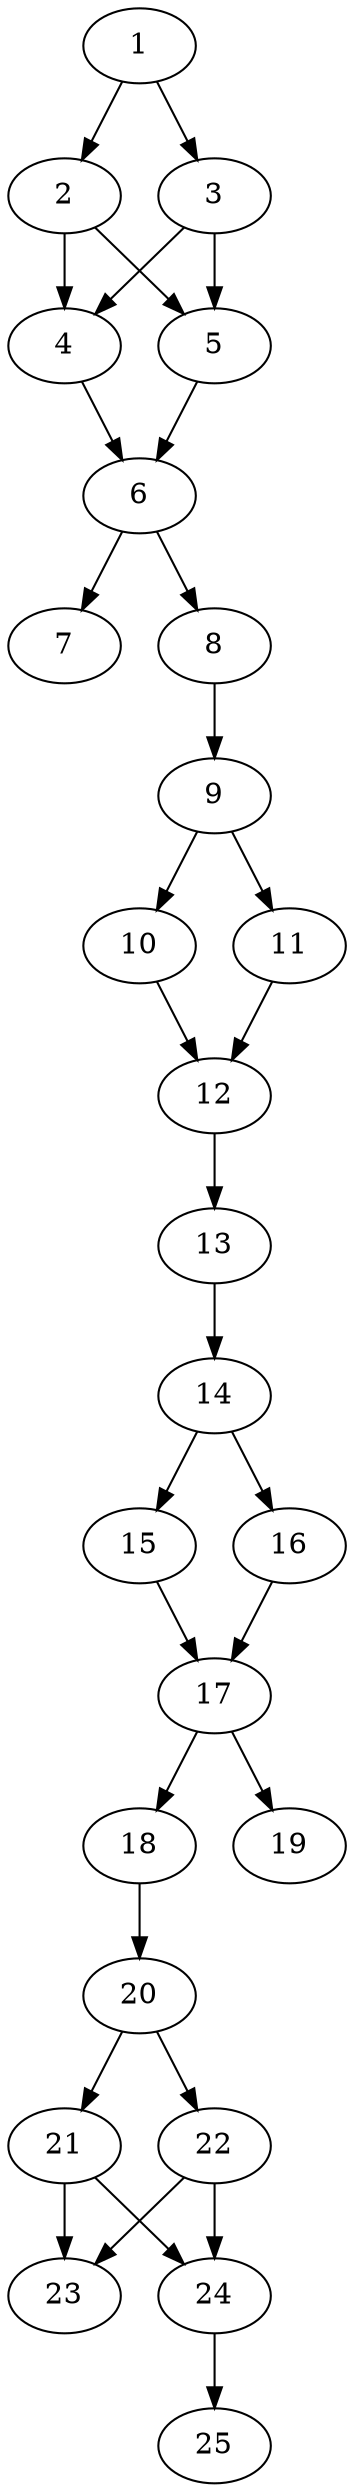 // DAG automatically generated by daggen at Thu Oct  3 14:00:40 2019
// ./daggen --dot -n 25 --ccr 0.5 --fat 0.3 --regular 0.7 --density 0.7 --mindata 5242880 --maxdata 52428800 
digraph G {
  1 [size="100509696", alpha="0.06", expect_size="50254848"] 
  1 -> 2 [size ="50254848"]
  1 -> 3 [size ="50254848"]
  2 [size="69808128", alpha="0.04", expect_size="34904064"] 
  2 -> 4 [size ="34904064"]
  2 -> 5 [size ="34904064"]
  3 [size="59426816", alpha="0.06", expect_size="29713408"] 
  3 -> 4 [size ="29713408"]
  3 -> 5 [size ="29713408"]
  4 [size="45506560", alpha="0.00", expect_size="22753280"] 
  4 -> 6 [size ="22753280"]
  5 [size="79243264", alpha="0.07", expect_size="39621632"] 
  5 -> 6 [size ="39621632"]
  6 [size="36624384", alpha="0.16", expect_size="18312192"] 
  6 -> 7 [size ="18312192"]
  6 -> 8 [size ="18312192"]
  7 [size="19036160", alpha="0.06", expect_size="9518080"] 
  8 [size="22831104", alpha="0.09", expect_size="11415552"] 
  8 -> 9 [size ="11415552"]
  9 [size="74930176", alpha="0.01", expect_size="37465088"] 
  9 -> 10 [size ="37465088"]
  9 -> 11 [size ="37465088"]
  10 [size="82100224", alpha="0.15", expect_size="41050112"] 
  10 -> 12 [size ="41050112"]
  11 [size="16738304", alpha="0.15", expect_size="8369152"] 
  11 -> 12 [size ="8369152"]
  12 [size="43175936", alpha="0.01", expect_size="21587968"] 
  12 -> 13 [size ="21587968"]
  13 [size="62945280", alpha="0.00", expect_size="31472640"] 
  13 -> 14 [size ="31472640"]
  14 [size="90710016", alpha="0.13", expect_size="45355008"] 
  14 -> 15 [size ="45355008"]
  14 -> 16 [size ="45355008"]
  15 [size="91906048", alpha="0.03", expect_size="45953024"] 
  15 -> 17 [size ="45953024"]
  16 [size="32272384", alpha="0.12", expect_size="16136192"] 
  16 -> 17 [size ="16136192"]
  17 [size="11098112", alpha="0.05", expect_size="5549056"] 
  17 -> 18 [size ="5549056"]
  17 -> 19 [size ="5549056"]
  18 [size="41097216", alpha="0.06", expect_size="20548608"] 
  18 -> 20 [size ="20548608"]
  19 [size="85590016", alpha="0.07", expect_size="42795008"] 
  20 [size="90675200", alpha="0.18", expect_size="45337600"] 
  20 -> 21 [size ="45337600"]
  20 -> 22 [size ="45337600"]
  21 [size="65824768", alpha="0.09", expect_size="32912384"] 
  21 -> 23 [size ="32912384"]
  21 -> 24 [size ="32912384"]
  22 [size="41076736", alpha="0.12", expect_size="20538368"] 
  22 -> 23 [size ="20538368"]
  22 -> 24 [size ="20538368"]
  23 [size="46276608", alpha="0.05", expect_size="23138304"] 
  24 [size="47804416", alpha="0.06", expect_size="23902208"] 
  24 -> 25 [size ="23902208"]
  25 [size="17047552", alpha="0.01", expect_size="8523776"] 
}
